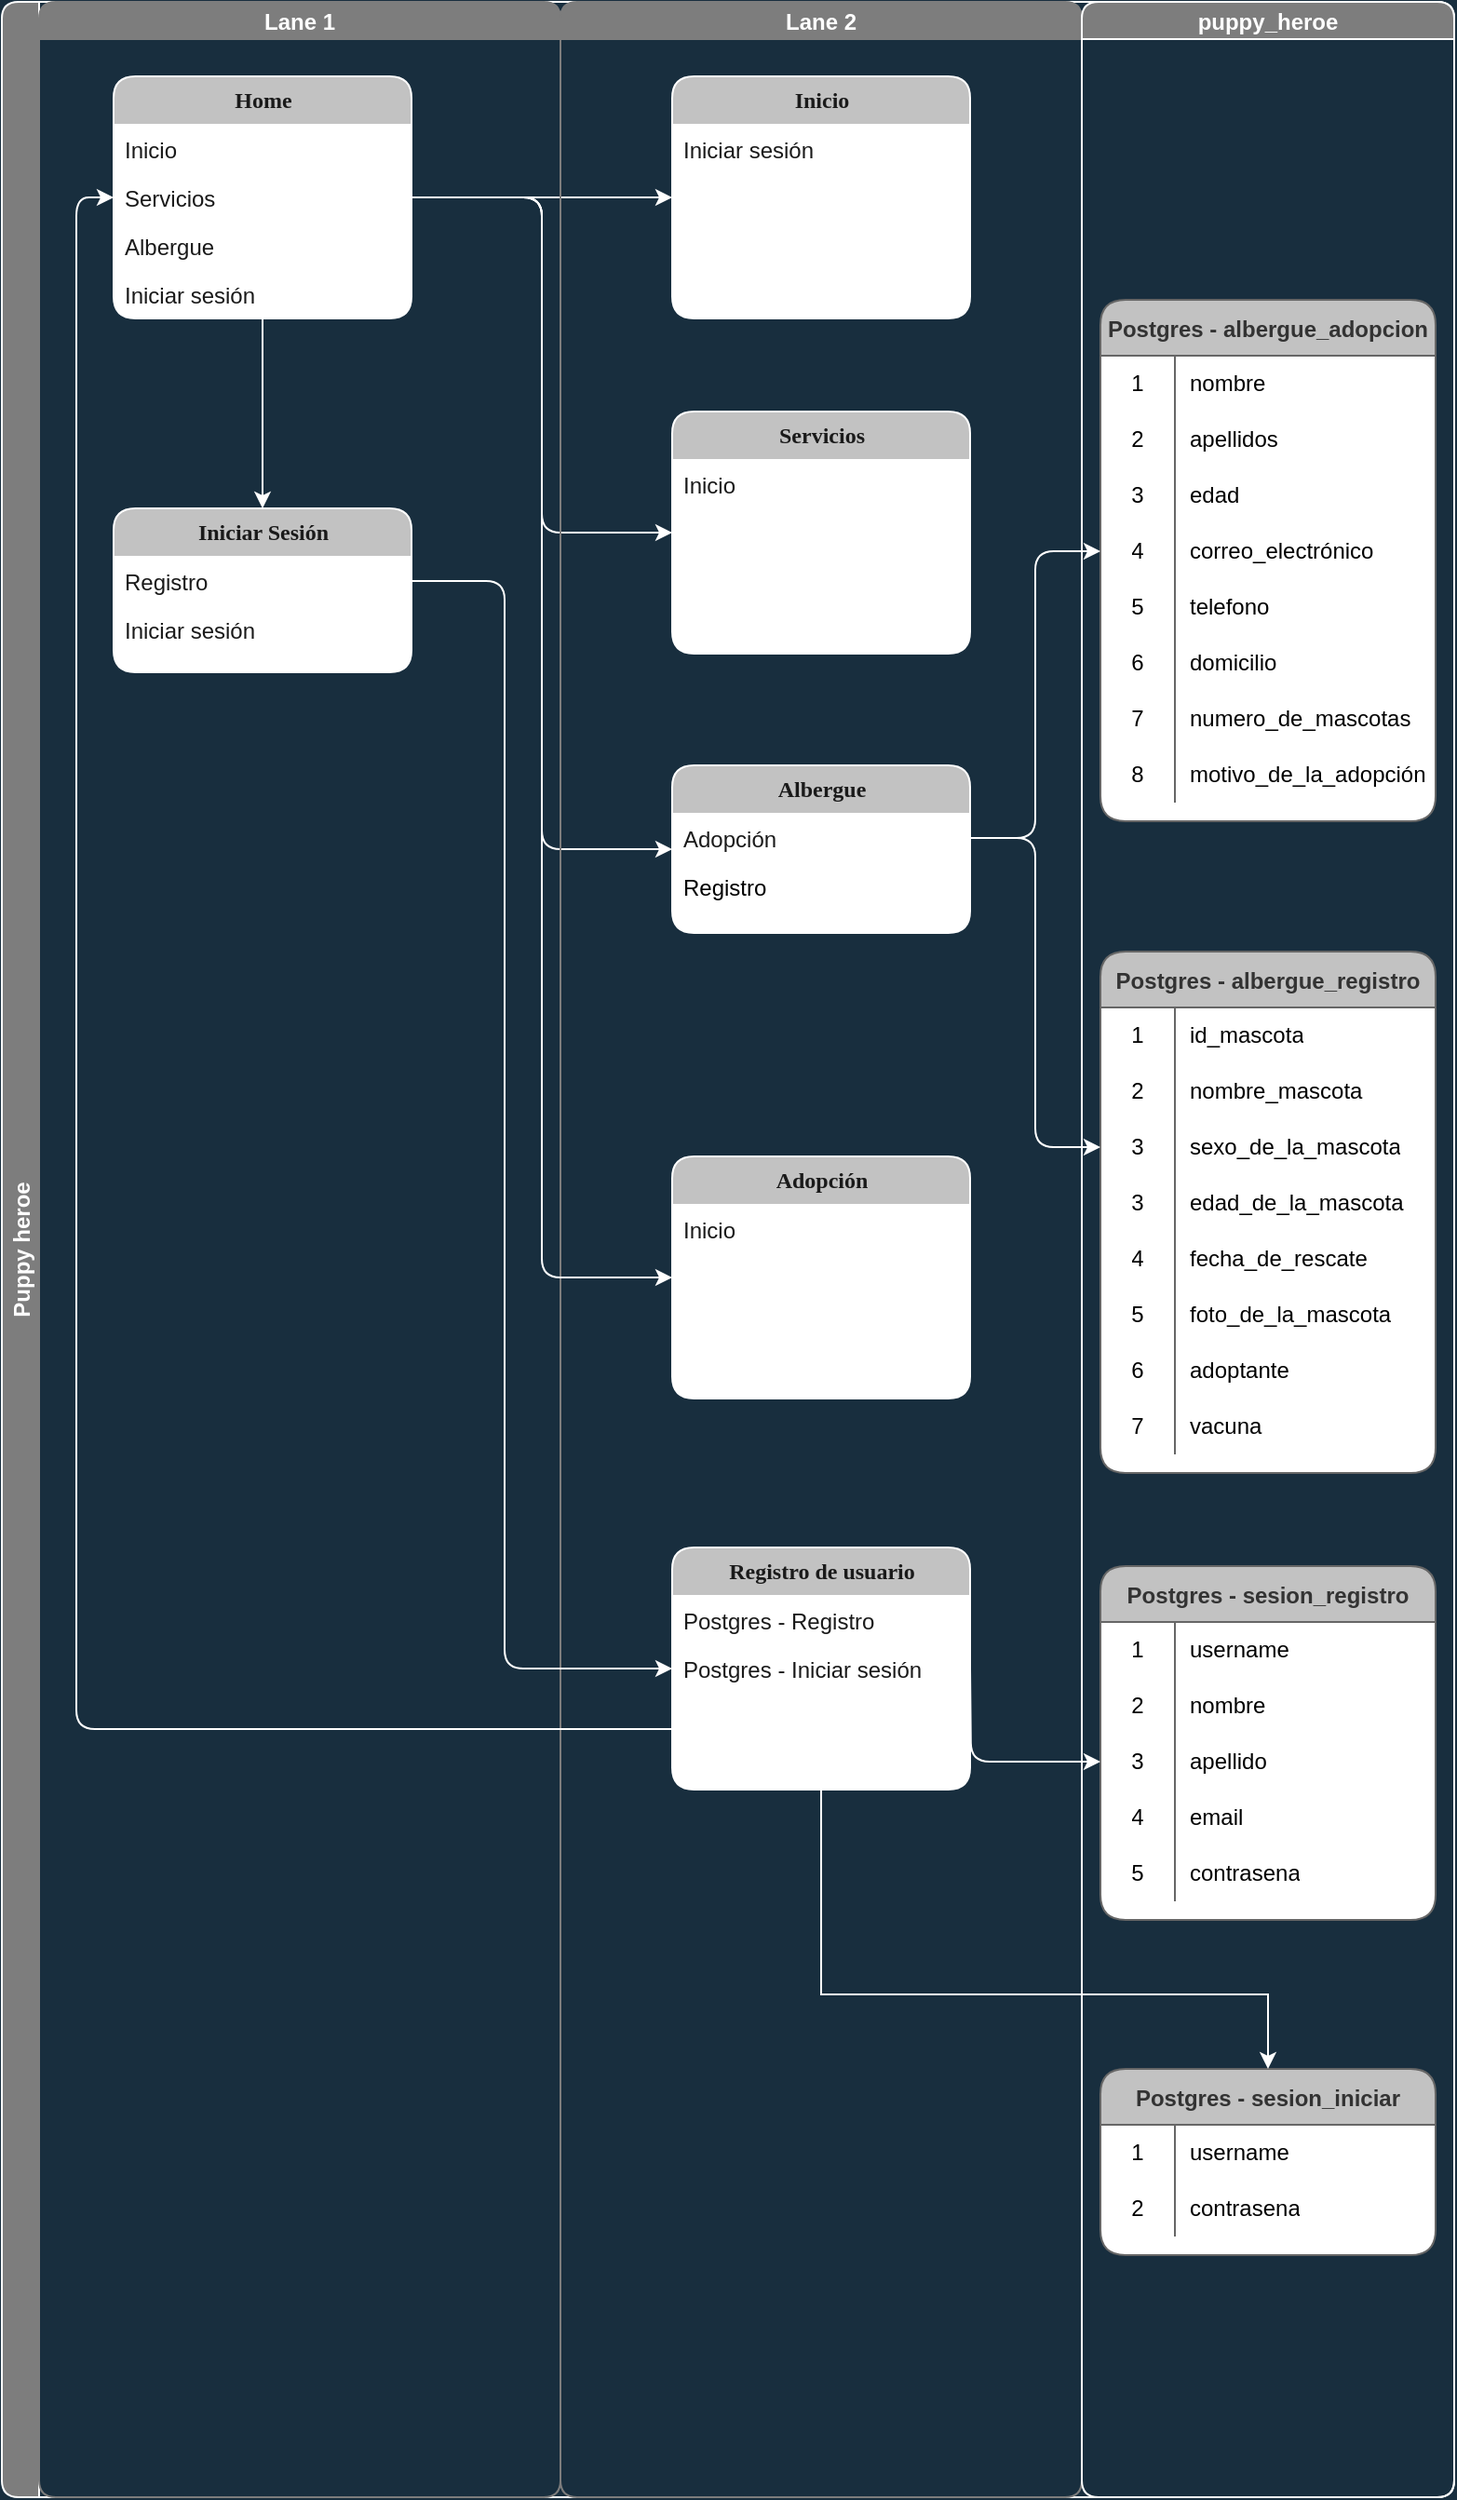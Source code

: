 <mxfile version="16.5.1" type="device"><diagram name="Page-1" id="5d7acffa-a066-3a61-03fe-96351882024d"><mxGraphModel dx="1471" dy="521" grid="1" gridSize="10" guides="1" tooltips="1" connect="1" arrows="1" fold="1" page="0" pageScale="1" pageWidth="1100" pageHeight="850" background="#182E3E" math="0" shadow="0"><root><mxCell id="0"/><mxCell id="1" parent="0"/><mxCell id="p0SbmUBZRRn1PfRIoUqG-24" value="" style="edgeStyle=orthogonalEdgeStyle;curved=0;rounded=1;orthogonalLoop=1;jettySize=auto;html=1;fontColor=#FFFFFF;strokeColor=#FFFFFF;" parent="1" source="PdJQmPpLm7s0x3lEWclF-1" target="p0SbmUBZRRn1PfRIoUqG-19" edge="1"><mxGeometry relative="1" as="geometry"/></mxCell><mxCell id="p0SbmUBZRRn1PfRIoUqG-40" value="" style="edgeStyle=orthogonalEdgeStyle;curved=0;rounded=1;orthogonalLoop=1;jettySize=auto;html=1;fontColor=#FFFFFF;strokeColor=#FFFFFF;exitX=1;exitY=0.5;exitDx=0;exitDy=0;entryX=0;entryY=0.5;entryDx=0;entryDy=0;" parent="1" source="PdJQmPpLm7s0x3lEWclF-3" target="p0SbmUBZRRn1PfRIoUqG-35" edge="1"><mxGeometry relative="1" as="geometry"><mxPoint x="300" y="335" as="targetPoint"/></mxGeometry></mxCell><mxCell id="p0SbmUBZRRn1PfRIoUqG-52" value="" style="edgeStyle=orthogonalEdgeStyle;curved=0;rounded=1;orthogonalLoop=1;jettySize=auto;html=1;fontColor=#FFFFFF;strokeColor=#FFFFFF;exitX=1;exitY=0.5;exitDx=0;exitDy=0;entryX=0;entryY=0.5;entryDx=0;entryDy=0;" parent="1" source="PdJQmPpLm7s0x3lEWclF-3" target="p0SbmUBZRRn1PfRIoUqG-47" edge="1"><mxGeometry relative="1" as="geometry"><mxPoint x="310" y="520" as="targetPoint"/></mxGeometry></mxCell><mxCell id="p0SbmUBZRRn1PfRIoUqG-59" style="edgeStyle=orthogonalEdgeStyle;curved=0;rounded=1;orthogonalLoop=1;jettySize=auto;html=1;entryX=0.5;entryY=0;entryDx=0;entryDy=0;fontColor=#FFFFFF;strokeColor=#FFFFFF;" parent="1" source="PdJQmPpLm7s0x3lEWclF-1" target="p0SbmUBZRRn1PfRIoUqG-53" edge="1"><mxGeometry relative="1" as="geometry"/></mxCell><mxCell id="PdJQmPpLm7s0x3lEWclF-1" value="Home" style="swimlane;html=1;fontStyle=1;childLayout=stackLayout;horizontal=1;startSize=26;horizontalStack=0;resizeParent=1;resizeLast=0;collapsible=1;marginBottom=0;swimlaneFillColor=#ffffff;align=center;rounded=1;shadow=0;comic=0;labelBackgroundColor=none;strokeWidth=1;fontFamily=Verdana;fontSize=12;fillColor=#C2C2C2;strokeColor=#FFFFFF;fontColor=#1A1A1A;" parent="1" vertex="1"><mxGeometry x="50" y="90" width="160" height="130" as="geometry"/></mxCell><mxCell id="PdJQmPpLm7s0x3lEWclF-2" value="Inicio" style="text;html=1;strokeColor=none;fillColor=none;spacingLeft=4;spacingRight=4;whiteSpace=wrap;overflow=hidden;rotatable=0;points=[[0,0.5],[1,0.5]];portConstraint=eastwest;rounded=1;fontColor=#1A1A1A;" parent="PdJQmPpLm7s0x3lEWclF-1" vertex="1"><mxGeometry y="26" width="160" height="26" as="geometry"/></mxCell><mxCell id="PdJQmPpLm7s0x3lEWclF-3" value="Servicios" style="text;html=1;strokeColor=none;fillColor=none;spacingLeft=4;spacingRight=4;whiteSpace=wrap;overflow=hidden;rotatable=0;points=[[0,0.5],[1,0.5]];portConstraint=eastwest;rounded=1;fontColor=#1A1A1A;" parent="PdJQmPpLm7s0x3lEWclF-1" vertex="1"><mxGeometry y="52" width="160" height="26" as="geometry"/></mxCell><mxCell id="PdJQmPpLm7s0x3lEWclF-4" value="Albergue" style="text;html=1;strokeColor=none;fillColor=none;spacingLeft=4;spacingRight=4;whiteSpace=wrap;overflow=hidden;rotatable=0;points=[[0,0.5],[1,0.5]];portConstraint=eastwest;rounded=1;fontColor=#1A1A1A;" parent="PdJQmPpLm7s0x3lEWclF-1" vertex="1"><mxGeometry y="78" width="160" height="26" as="geometry"/></mxCell><mxCell id="PdJQmPpLm7s0x3lEWclF-10" value="Iniciar sesión" style="text;html=1;strokeColor=none;fillColor=none;spacingLeft=4;spacingRight=4;whiteSpace=wrap;overflow=hidden;rotatable=0;points=[[0,0.5],[1,0.5]];portConstraint=eastwest;rounded=1;fontColor=#1A1A1A;" parent="PdJQmPpLm7s0x3lEWclF-1" vertex="1"><mxGeometry y="104" width="160" height="26" as="geometry"/></mxCell><mxCell id="p0SbmUBZRRn1PfRIoUqG-29" value="Puppy heroe" style="swimlane;childLayout=stackLayout;resizeParent=1;resizeParentMax=0;startSize=20;horizontal=0;horizontalStack=1;rounded=1;swimlaneFillColor=none;fillColor=#7D7D7D;strokeColor=#FFFFFF;fontColor=#FFFFFF;" parent="1" vertex="1"><mxGeometry x="-10" y="50" width="780" height="1340" as="geometry"><mxRectangle x="-10" y="50" width="30" height="50" as="alternateBounds"/></mxGeometry></mxCell><mxCell id="p0SbmUBZRRn1PfRIoUqG-30" value="Lane 1" style="swimlane;startSize=20;rounded=1;fontColor=#FFFFFF;strokeColor=#7D7D7D;fillColor=#7D7D7D;" parent="p0SbmUBZRRn1PfRIoUqG-29" vertex="1"><mxGeometry x="20" width="280" height="1340" as="geometry"><mxRectangle x="20" width="30" height="1250" as="alternateBounds"/></mxGeometry></mxCell><mxCell id="p0SbmUBZRRn1PfRIoUqG-53" value="Iniciar Sesión" style="swimlane;html=1;fontStyle=1;childLayout=stackLayout;horizontal=1;startSize=26;horizontalStack=0;resizeParent=1;resizeLast=0;collapsible=1;marginBottom=0;swimlaneFillColor=#ffffff;align=center;rounded=1;shadow=0;comic=0;labelBackgroundColor=none;strokeWidth=1;fontFamily=Verdana;fontSize=12;fillColor=#C2C2C2;strokeColor=#FFFFFF;fontColor=#1A1A1A;" parent="p0SbmUBZRRn1PfRIoUqG-30" vertex="1"><mxGeometry x="40" y="272" width="160" height="88" as="geometry"/></mxCell><mxCell id="p0SbmUBZRRn1PfRIoUqG-54" value="Registro" style="text;html=1;strokeColor=none;fillColor=none;spacingLeft=4;spacingRight=4;whiteSpace=wrap;overflow=hidden;rotatable=0;points=[[0,0.5],[1,0.5]];portConstraint=eastwest;rounded=1;fontColor=#1A1A1A;" parent="p0SbmUBZRRn1PfRIoUqG-53" vertex="1"><mxGeometry y="26" width="160" height="26" as="geometry"/></mxCell><mxCell id="p0SbmUBZRRn1PfRIoUqG-55" value="Iniciar sesión" style="text;html=1;strokeColor=none;fillColor=none;spacingLeft=4;spacingRight=4;whiteSpace=wrap;overflow=hidden;rotatable=0;points=[[0,0.5],[1,0.5]];portConstraint=eastwest;rounded=1;fontColor=#1A1A1A;" parent="p0SbmUBZRRn1PfRIoUqG-53" vertex="1"><mxGeometry y="52" width="160" height="26" as="geometry"/></mxCell><mxCell id="p0SbmUBZRRn1PfRIoUqG-31" value="Lane 2" style="swimlane;startSize=20;rounded=1;fontColor=#FFFFFF;strokeColor=#7D7D7D;fillColor=#7D7D7D;" parent="p0SbmUBZRRn1PfRIoUqG-29" vertex="1"><mxGeometry x="300" width="280" height="1340" as="geometry"><mxRectangle x="300" width="30" height="1250" as="alternateBounds"/></mxGeometry></mxCell><mxCell id="p0SbmUBZRRn1PfRIoUqG-19" value="Inicio" style="swimlane;html=1;fontStyle=1;childLayout=stackLayout;horizontal=1;startSize=26;horizontalStack=0;resizeParent=1;resizeLast=0;collapsible=1;marginBottom=0;swimlaneFillColor=#ffffff;align=center;rounded=1;shadow=0;comic=0;labelBackgroundColor=none;strokeWidth=1;fontFamily=Verdana;fontSize=12;fillColor=#C2C2C2;strokeColor=#FFFFFF;fontColor=#1A1A1A;" parent="p0SbmUBZRRn1PfRIoUqG-31" vertex="1"><mxGeometry x="60" y="40" width="160" height="130" as="geometry"/></mxCell><mxCell id="p0SbmUBZRRn1PfRIoUqG-23" value="Iniciar sesión" style="text;html=1;strokeColor=none;fillColor=none;spacingLeft=4;spacingRight=4;whiteSpace=wrap;overflow=hidden;rotatable=0;points=[[0,0.5],[1,0.5]];portConstraint=eastwest;rounded=1;fontColor=#1A1A1A;" parent="p0SbmUBZRRn1PfRIoUqG-19" vertex="1"><mxGeometry y="26" width="160" height="26" as="geometry"/></mxCell><mxCell id="p0SbmUBZRRn1PfRIoUqG-35" value="Servicios" style="swimlane;html=1;fontStyle=1;childLayout=stackLayout;horizontal=1;startSize=26;horizontalStack=0;resizeParent=1;resizeLast=0;collapsible=1;marginBottom=0;swimlaneFillColor=#ffffff;align=center;rounded=1;shadow=0;comic=0;labelBackgroundColor=none;strokeWidth=1;fontFamily=Verdana;fontSize=12;fillColor=#C2C2C2;strokeColor=#FFFFFF;fontColor=#1A1A1A;" parent="p0SbmUBZRRn1PfRIoUqG-31" vertex="1"><mxGeometry x="60" y="220" width="160" height="130" as="geometry"/></mxCell><mxCell id="p0SbmUBZRRn1PfRIoUqG-36" value="Inicio" style="text;html=1;strokeColor=none;fillColor=none;spacingLeft=4;spacingRight=4;whiteSpace=wrap;overflow=hidden;rotatable=0;points=[[0,0.5],[1,0.5]];portConstraint=eastwest;rounded=1;fontColor=#1A1A1A;" parent="p0SbmUBZRRn1PfRIoUqG-35" vertex="1"><mxGeometry y="26" width="160" height="26" as="geometry"/></mxCell><mxCell id="p0SbmUBZRRn1PfRIoUqG-47" value="Albergue" style="swimlane;html=1;fontStyle=1;childLayout=stackLayout;horizontal=1;startSize=26;horizontalStack=0;resizeParent=1;resizeLast=0;collapsible=1;marginBottom=0;swimlaneFillColor=#ffffff;align=center;rounded=1;shadow=0;comic=0;labelBackgroundColor=none;strokeWidth=1;fontFamily=Verdana;fontSize=12;fillColor=#C2C2C2;strokeColor=#FFFFFF;fontColor=#1A1A1A;" parent="p0SbmUBZRRn1PfRIoUqG-31" vertex="1"><mxGeometry x="60" y="410" width="160" height="90" as="geometry"/></mxCell><mxCell id="p0SbmUBZRRn1PfRIoUqG-48" value="Adopción" style="text;html=1;strokeColor=none;fillColor=none;spacingLeft=4;spacingRight=4;whiteSpace=wrap;overflow=hidden;rotatable=0;points=[[0,0.5],[1,0.5]];portConstraint=eastwest;rounded=1;fontColor=#1A1A1A;" parent="p0SbmUBZRRn1PfRIoUqG-47" vertex="1"><mxGeometry y="26" width="160" height="26" as="geometry"/></mxCell><mxCell id="p0SbmUBZRRn1PfRIoUqG-121" value="&lt;font color=&quot;#000000&quot;&gt;Registro&lt;/font&gt;" style="text;html=1;strokeColor=none;fillColor=none;spacingLeft=4;spacingRight=4;whiteSpace=wrap;overflow=hidden;rotatable=0;points=[[0,0.5],[1,0.5]];portConstraint=eastwest;rounded=1;fontColor=#FFFFFF;" parent="p0SbmUBZRRn1PfRIoUqG-47" vertex="1"><mxGeometry y="52" width="160" height="26" as="geometry"/></mxCell><mxCell id="p0SbmUBZRRn1PfRIoUqG-64" value="Adopción" style="swimlane;html=1;fontStyle=1;childLayout=stackLayout;horizontal=1;startSize=26;horizontalStack=0;resizeParent=1;resizeLast=0;collapsible=1;marginBottom=0;swimlaneFillColor=#ffffff;align=center;rounded=1;shadow=0;comic=0;labelBackgroundColor=none;strokeWidth=1;fontFamily=Verdana;fontSize=12;fillColor=#C2C2C2;strokeColor=#FFFFFF;fontColor=#1A1A1A;" parent="p0SbmUBZRRn1PfRIoUqG-31" vertex="1"><mxGeometry x="60" y="620" width="160" height="130" as="geometry"/></mxCell><mxCell id="p0SbmUBZRRn1PfRIoUqG-65" value="Inicio" style="text;html=1;strokeColor=none;fillColor=none;spacingLeft=4;spacingRight=4;whiteSpace=wrap;overflow=hidden;rotatable=0;points=[[0,0.5],[1,0.5]];portConstraint=eastwest;rounded=1;fontColor=#1A1A1A;" parent="p0SbmUBZRRn1PfRIoUqG-64" vertex="1"><mxGeometry y="26" width="160" height="26" as="geometry"/></mxCell><mxCell id="p0SbmUBZRRn1PfRIoUqG-89" value="Registro de usuario" style="swimlane;html=1;fontStyle=1;childLayout=stackLayout;horizontal=1;startSize=26;horizontalStack=0;resizeParent=1;resizeLast=0;collapsible=1;marginBottom=0;swimlaneFillColor=#ffffff;align=center;rounded=1;shadow=0;comic=0;labelBackgroundColor=none;strokeWidth=1;fontFamily=Verdana;fontSize=12;fillColor=#C2C2C2;strokeColor=#FFFFFF;fontColor=#1A1A1A;" parent="p0SbmUBZRRn1PfRIoUqG-31" vertex="1"><mxGeometry x="60" y="830" width="160" height="130" as="geometry"/></mxCell><mxCell id="p0SbmUBZRRn1PfRIoUqG-90" value="Postgres - Registro" style="text;html=1;strokeColor=none;fillColor=none;spacingLeft=4;spacingRight=4;whiteSpace=wrap;overflow=hidden;rotatable=0;points=[[0,0.5],[1,0.5]];portConstraint=eastwest;rounded=1;fontColor=#1A1A1A;" parent="p0SbmUBZRRn1PfRIoUqG-89" vertex="1"><mxGeometry y="26" width="160" height="26" as="geometry"/></mxCell><mxCell id="p0SbmUBZRRn1PfRIoUqG-93" value="Postgres - Iniciar sesión" style="text;html=1;strokeColor=none;fillColor=none;spacingLeft=4;spacingRight=4;whiteSpace=wrap;overflow=hidden;rotatable=0;points=[[0,0.5],[1,0.5]];portConstraint=eastwest;rounded=1;fontColor=#1A1A1A;" parent="p0SbmUBZRRn1PfRIoUqG-89" vertex="1"><mxGeometry y="52" width="160" height="26" as="geometry"/></mxCell><mxCell id="p0SbmUBZRRn1PfRIoUqG-32" value="puppy_heroe" style="swimlane;startSize=20;rounded=1;fontColor=#FFFFFF;strokeColor=#FFFFFF;fillColor=#7D7D7D;" parent="p0SbmUBZRRn1PfRIoUqG-29" vertex="1"><mxGeometry x="580" width="200" height="1340" as="geometry"/></mxCell><mxCell id="p0SbmUBZRRn1PfRIoUqG-76" value="Postgres - sesion_registro" style="shape=table;startSize=30;container=1;collapsible=0;childLayout=tableLayout;fixedRows=1;rowLines=0;fontStyle=1;rounded=1;swimlaneFillColor=default;fillColor=#C2C2C2;fontColor=#333333;strokeColor=#666666;" parent="p0SbmUBZRRn1PfRIoUqG-32" vertex="1"><mxGeometry x="10" y="840" width="180" height="190" as="geometry"/></mxCell><mxCell id="p0SbmUBZRRn1PfRIoUqG-77" value="" style="shape=tableRow;horizontal=0;startSize=0;swimlaneHead=0;swimlaneBody=0;top=0;left=0;bottom=0;right=0;collapsible=0;dropTarget=0;fillColor=none;points=[[0,0.5],[1,0.5]];portConstraint=eastwest;rounded=1;fontColor=#FFFFFF;strokeColor=#7D7D7D;" parent="p0SbmUBZRRn1PfRIoUqG-76" vertex="1"><mxGeometry y="30" width="180" height="30" as="geometry"/></mxCell><mxCell id="p0SbmUBZRRn1PfRIoUqG-78" value="&lt;font color=&quot;#000000&quot;&gt;1&lt;/font&gt;" style="shape=partialRectangle;html=1;whiteSpace=wrap;connectable=0;fillColor=none;top=0;left=0;bottom=0;right=0;overflow=hidden;pointerEvents=1;rounded=1;fontColor=#FFFFFF;strokeColor=#000000;" parent="p0SbmUBZRRn1PfRIoUqG-77" vertex="1"><mxGeometry width="40" height="30" as="geometry"><mxRectangle width="40" height="30" as="alternateBounds"/></mxGeometry></mxCell><mxCell id="p0SbmUBZRRn1PfRIoUqG-79" value="&lt;font color=&quot;#000000&quot;&gt;username&lt;/font&gt;" style="shape=partialRectangle;html=1;whiteSpace=wrap;connectable=0;fillColor=none;top=0;left=0;bottom=0;right=0;align=left;spacingLeft=6;overflow=hidden;rounded=1;fontColor=#FFFFFF;strokeColor=#000000;" parent="p0SbmUBZRRn1PfRIoUqG-77" vertex="1"><mxGeometry x="40" width="140" height="30" as="geometry"><mxRectangle width="140" height="30" as="alternateBounds"/></mxGeometry></mxCell><mxCell id="p0SbmUBZRRn1PfRIoUqG-80" value="" style="shape=tableRow;horizontal=0;startSize=0;swimlaneHead=0;swimlaneBody=0;top=0;left=0;bottom=0;right=0;collapsible=0;dropTarget=0;fillColor=none;points=[[0,0.5],[1,0.5]];portConstraint=eastwest;rounded=1;fontColor=#FFFFFF;strokeColor=#7D7D7D;" parent="p0SbmUBZRRn1PfRIoUqG-76" vertex="1"><mxGeometry y="60" width="180" height="30" as="geometry"/></mxCell><mxCell id="p0SbmUBZRRn1PfRIoUqG-81" value="2" style="shape=partialRectangle;html=1;whiteSpace=wrap;connectable=0;fillColor=none;top=0;left=0;bottom=0;right=0;overflow=hidden;rounded=1;fontColor=#000000;strokeColor=#000000;" parent="p0SbmUBZRRn1PfRIoUqG-80" vertex="1"><mxGeometry width="40" height="30" as="geometry"><mxRectangle width="40" height="30" as="alternateBounds"/></mxGeometry></mxCell><mxCell id="p0SbmUBZRRn1PfRIoUqG-82" value="nombre" style="shape=partialRectangle;html=1;whiteSpace=wrap;connectable=0;fillColor=none;top=0;left=0;bottom=0;right=0;align=left;spacingLeft=6;overflow=hidden;rounded=1;fontColor=#000000;strokeColor=#000000;" parent="p0SbmUBZRRn1PfRIoUqG-80" vertex="1"><mxGeometry x="40" width="140" height="30" as="geometry"><mxRectangle width="140" height="30" as="alternateBounds"/></mxGeometry></mxCell><mxCell id="p0SbmUBZRRn1PfRIoUqG-83" value="" style="shape=tableRow;horizontal=0;startSize=0;swimlaneHead=0;swimlaneBody=0;top=0;left=0;bottom=0;right=0;collapsible=0;dropTarget=0;fillColor=none;points=[[0,0.5],[1,0.5]];portConstraint=eastwest;rounded=1;fontColor=#FFFFFF;strokeColor=#7D7D7D;" parent="p0SbmUBZRRn1PfRIoUqG-76" vertex="1"><mxGeometry y="90" width="180" height="30" as="geometry"/></mxCell><mxCell id="p0SbmUBZRRn1PfRIoUqG-84" value="3" style="shape=partialRectangle;html=1;whiteSpace=wrap;connectable=0;fillColor=none;top=0;left=0;bottom=0;right=0;overflow=hidden;rounded=1;fontColor=#000000;strokeColor=#000000;" parent="p0SbmUBZRRn1PfRIoUqG-83" vertex="1"><mxGeometry width="40" height="30" as="geometry"><mxRectangle width="40" height="30" as="alternateBounds"/></mxGeometry></mxCell><mxCell id="p0SbmUBZRRn1PfRIoUqG-85" value="apellido" style="shape=partialRectangle;html=1;whiteSpace=wrap;connectable=0;fillColor=none;top=0;left=0;bottom=0;right=0;align=left;spacingLeft=6;overflow=hidden;rounded=1;fontColor=#000000;strokeColor=#000000;" parent="p0SbmUBZRRn1PfRIoUqG-83" vertex="1"><mxGeometry x="40" width="140" height="30" as="geometry"><mxRectangle width="140" height="30" as="alternateBounds"/></mxGeometry></mxCell><mxCell id="p0SbmUBZRRn1PfRIoUqG-96" value="" style="shape=tableRow;horizontal=0;startSize=0;swimlaneHead=0;swimlaneBody=0;top=0;left=0;bottom=0;right=0;collapsible=0;dropTarget=0;fillColor=none;points=[[0,0.5],[1,0.5]];portConstraint=eastwest;rounded=1;fontColor=#FFFFFF;strokeColor=#7D7D7D;" parent="p0SbmUBZRRn1PfRIoUqG-76" vertex="1"><mxGeometry y="120" width="180" height="30" as="geometry"/></mxCell><mxCell id="p0SbmUBZRRn1PfRIoUqG-97" value="4" style="shape=partialRectangle;html=1;whiteSpace=wrap;connectable=0;fillColor=none;top=0;left=0;bottom=0;right=0;overflow=hidden;rounded=1;fontColor=#000000;strokeColor=#000000;" parent="p0SbmUBZRRn1PfRIoUqG-96" vertex="1"><mxGeometry width="40" height="30" as="geometry"><mxRectangle width="40" height="30" as="alternateBounds"/></mxGeometry></mxCell><mxCell id="p0SbmUBZRRn1PfRIoUqG-98" value="email" style="shape=partialRectangle;html=1;whiteSpace=wrap;connectable=0;fillColor=none;top=0;left=0;bottom=0;right=0;align=left;spacingLeft=6;overflow=hidden;rounded=1;fontColor=#000000;strokeColor=#000000;" parent="p0SbmUBZRRn1PfRIoUqG-96" vertex="1"><mxGeometry x="40" width="140" height="30" as="geometry"><mxRectangle width="140" height="30" as="alternateBounds"/></mxGeometry></mxCell><mxCell id="p0SbmUBZRRn1PfRIoUqG-99" value="" style="shape=tableRow;horizontal=0;startSize=0;swimlaneHead=0;swimlaneBody=0;top=0;left=0;bottom=0;right=0;collapsible=0;dropTarget=0;fillColor=none;points=[[0,0.5],[1,0.5]];portConstraint=eastwest;rounded=1;fontColor=#FFFFFF;strokeColor=#7D7D7D;" parent="p0SbmUBZRRn1PfRIoUqG-76" vertex="1"><mxGeometry y="150" width="180" height="30" as="geometry"/></mxCell><mxCell id="p0SbmUBZRRn1PfRIoUqG-100" value="5" style="shape=partialRectangle;html=1;whiteSpace=wrap;connectable=0;fillColor=none;top=0;left=0;bottom=0;right=0;overflow=hidden;rounded=1;fontColor=#000000;strokeColor=#000000;" parent="p0SbmUBZRRn1PfRIoUqG-99" vertex="1"><mxGeometry width="40" height="30" as="geometry"><mxRectangle width="40" height="30" as="alternateBounds"/></mxGeometry></mxCell><mxCell id="p0SbmUBZRRn1PfRIoUqG-101" value="contrasena" style="shape=partialRectangle;html=1;whiteSpace=wrap;connectable=0;fillColor=none;top=0;left=0;bottom=0;right=0;align=left;spacingLeft=6;overflow=hidden;rounded=1;fontColor=#000000;strokeColor=#000000;" parent="p0SbmUBZRRn1PfRIoUqG-99" vertex="1"><mxGeometry x="40" width="140" height="30" as="geometry"><mxRectangle width="140" height="30" as="alternateBounds"/></mxGeometry></mxCell><mxCell id="p0SbmUBZRRn1PfRIoUqG-122" value="Postgres - albergue_adopcion" style="shape=table;startSize=30;container=1;collapsible=0;childLayout=tableLayout;fixedRows=1;rowLines=0;fontStyle=1;rounded=1;swimlaneFillColor=default;fillColor=#C2C2C2;fontColor=#333333;strokeColor=#666666;" parent="p0SbmUBZRRn1PfRIoUqG-32" vertex="1"><mxGeometry x="10" y="160" width="180" height="280" as="geometry"/></mxCell><mxCell id="p0SbmUBZRRn1PfRIoUqG-123" value="" style="shape=tableRow;horizontal=0;startSize=0;swimlaneHead=0;swimlaneBody=0;top=0;left=0;bottom=0;right=0;collapsible=0;dropTarget=0;fillColor=none;points=[[0,0.5],[1,0.5]];portConstraint=eastwest;rounded=1;fontColor=#FFFFFF;strokeColor=#7D7D7D;" parent="p0SbmUBZRRn1PfRIoUqG-122" vertex="1"><mxGeometry y="30" width="180" height="30" as="geometry"/></mxCell><mxCell id="p0SbmUBZRRn1PfRIoUqG-124" value="&lt;font color=&quot;#000000&quot;&gt;1&lt;/font&gt;" style="shape=partialRectangle;html=1;whiteSpace=wrap;connectable=0;fillColor=none;top=0;left=0;bottom=0;right=0;overflow=hidden;pointerEvents=1;rounded=1;fontColor=#FFFFFF;strokeColor=#000000;" parent="p0SbmUBZRRn1PfRIoUqG-123" vertex="1"><mxGeometry width="40" height="30" as="geometry"><mxRectangle width="40" height="30" as="alternateBounds"/></mxGeometry></mxCell><mxCell id="p0SbmUBZRRn1PfRIoUqG-125" value="&lt;font color=&quot;#000000&quot;&gt;nombre&lt;/font&gt;" style="shape=partialRectangle;html=1;whiteSpace=wrap;connectable=0;fillColor=none;top=0;left=0;bottom=0;right=0;align=left;spacingLeft=6;overflow=hidden;rounded=1;fontColor=#FFFFFF;strokeColor=#000000;" parent="p0SbmUBZRRn1PfRIoUqG-123" vertex="1"><mxGeometry x="40" width="140" height="30" as="geometry"><mxRectangle width="140" height="30" as="alternateBounds"/></mxGeometry></mxCell><mxCell id="p0SbmUBZRRn1PfRIoUqG-126" value="" style="shape=tableRow;horizontal=0;startSize=0;swimlaneHead=0;swimlaneBody=0;top=0;left=0;bottom=0;right=0;collapsible=0;dropTarget=0;fillColor=none;points=[[0,0.5],[1,0.5]];portConstraint=eastwest;rounded=1;fontColor=#FFFFFF;strokeColor=#7D7D7D;" parent="p0SbmUBZRRn1PfRIoUqG-122" vertex="1"><mxGeometry y="60" width="180" height="30" as="geometry"/></mxCell><mxCell id="p0SbmUBZRRn1PfRIoUqG-127" value="2" style="shape=partialRectangle;html=1;whiteSpace=wrap;connectable=0;fillColor=none;top=0;left=0;bottom=0;right=0;overflow=hidden;rounded=1;fontColor=#000000;strokeColor=#000000;" parent="p0SbmUBZRRn1PfRIoUqG-126" vertex="1"><mxGeometry width="40" height="30" as="geometry"><mxRectangle width="40" height="30" as="alternateBounds"/></mxGeometry></mxCell><mxCell id="p0SbmUBZRRn1PfRIoUqG-128" value="apellidos" style="shape=partialRectangle;html=1;whiteSpace=wrap;connectable=0;fillColor=none;top=0;left=0;bottom=0;right=0;align=left;spacingLeft=6;overflow=hidden;rounded=1;fontColor=#000000;strokeColor=#000000;" parent="p0SbmUBZRRn1PfRIoUqG-126" vertex="1"><mxGeometry x="40" width="140" height="30" as="geometry"><mxRectangle width="140" height="30" as="alternateBounds"/></mxGeometry></mxCell><mxCell id="p0SbmUBZRRn1PfRIoUqG-129" value="" style="shape=tableRow;horizontal=0;startSize=0;swimlaneHead=0;swimlaneBody=0;top=0;left=0;bottom=0;right=0;collapsible=0;dropTarget=0;fillColor=none;points=[[0,0.5],[1,0.5]];portConstraint=eastwest;rounded=1;fontColor=#FFFFFF;strokeColor=#7D7D7D;" parent="p0SbmUBZRRn1PfRIoUqG-122" vertex="1"><mxGeometry y="90" width="180" height="30" as="geometry"/></mxCell><mxCell id="p0SbmUBZRRn1PfRIoUqG-130" value="3" style="shape=partialRectangle;html=1;whiteSpace=wrap;connectable=0;fillColor=none;top=0;left=0;bottom=0;right=0;overflow=hidden;rounded=1;fontColor=#000000;strokeColor=#000000;" parent="p0SbmUBZRRn1PfRIoUqG-129" vertex="1"><mxGeometry width="40" height="30" as="geometry"><mxRectangle width="40" height="30" as="alternateBounds"/></mxGeometry></mxCell><mxCell id="p0SbmUBZRRn1PfRIoUqG-131" value="edad" style="shape=partialRectangle;html=1;whiteSpace=wrap;connectable=0;fillColor=none;top=0;left=0;bottom=0;right=0;align=left;spacingLeft=6;overflow=hidden;rounded=1;fontColor=#000000;strokeColor=#000000;" parent="p0SbmUBZRRn1PfRIoUqG-129" vertex="1"><mxGeometry x="40" width="140" height="30" as="geometry"><mxRectangle width="140" height="30" as="alternateBounds"/></mxGeometry></mxCell><mxCell id="p0SbmUBZRRn1PfRIoUqG-132" value="" style="shape=tableRow;horizontal=0;startSize=0;swimlaneHead=0;swimlaneBody=0;top=0;left=0;bottom=0;right=0;collapsible=0;dropTarget=0;fillColor=none;points=[[0,0.5],[1,0.5]];portConstraint=eastwest;rounded=1;fontColor=#FFFFFF;strokeColor=#7D7D7D;" parent="p0SbmUBZRRn1PfRIoUqG-122" vertex="1"><mxGeometry y="120" width="180" height="30" as="geometry"/></mxCell><mxCell id="p0SbmUBZRRn1PfRIoUqG-133" value="4" style="shape=partialRectangle;html=1;whiteSpace=wrap;connectable=0;fillColor=none;top=0;left=0;bottom=0;right=0;overflow=hidden;rounded=1;fontColor=#000000;strokeColor=#000000;" parent="p0SbmUBZRRn1PfRIoUqG-132" vertex="1"><mxGeometry width="40" height="30" as="geometry"><mxRectangle width="40" height="30" as="alternateBounds"/></mxGeometry></mxCell><mxCell id="p0SbmUBZRRn1PfRIoUqG-134" value="correo_electrónico" style="shape=partialRectangle;html=1;whiteSpace=wrap;connectable=0;fillColor=none;top=0;left=0;bottom=0;right=0;align=left;spacingLeft=6;overflow=hidden;rounded=1;fontColor=#000000;strokeColor=#000000;" parent="p0SbmUBZRRn1PfRIoUqG-132" vertex="1"><mxGeometry x="40" width="140" height="30" as="geometry"><mxRectangle width="140" height="30" as="alternateBounds"/></mxGeometry></mxCell><mxCell id="p0SbmUBZRRn1PfRIoUqG-135" value="" style="shape=tableRow;horizontal=0;startSize=0;swimlaneHead=0;swimlaneBody=0;top=0;left=0;bottom=0;right=0;collapsible=0;dropTarget=0;fillColor=none;points=[[0,0.5],[1,0.5]];portConstraint=eastwest;rounded=1;fontColor=#FFFFFF;strokeColor=#7D7D7D;" parent="p0SbmUBZRRn1PfRIoUqG-122" vertex="1"><mxGeometry y="150" width="180" height="30" as="geometry"/></mxCell><mxCell id="p0SbmUBZRRn1PfRIoUqG-136" value="5" style="shape=partialRectangle;html=1;whiteSpace=wrap;connectable=0;fillColor=none;top=0;left=0;bottom=0;right=0;overflow=hidden;rounded=1;fontColor=#000000;strokeColor=#000000;" parent="p0SbmUBZRRn1PfRIoUqG-135" vertex="1"><mxGeometry width="40" height="30" as="geometry"><mxRectangle width="40" height="30" as="alternateBounds"/></mxGeometry></mxCell><mxCell id="p0SbmUBZRRn1PfRIoUqG-137" value="telefono" style="shape=partialRectangle;html=1;whiteSpace=wrap;connectable=0;fillColor=none;top=0;left=0;bottom=0;right=0;align=left;spacingLeft=6;overflow=hidden;rounded=1;fontColor=#000000;strokeColor=#000000;" parent="p0SbmUBZRRn1PfRIoUqG-135" vertex="1"><mxGeometry x="40" width="140" height="30" as="geometry"><mxRectangle width="140" height="30" as="alternateBounds"/></mxGeometry></mxCell><mxCell id="p0SbmUBZRRn1PfRIoUqG-156" value="" style="shape=tableRow;horizontal=0;startSize=0;swimlaneHead=0;swimlaneBody=0;top=0;left=0;bottom=0;right=0;collapsible=0;dropTarget=0;fillColor=none;points=[[0,0.5],[1,0.5]];portConstraint=eastwest;rounded=1;fontColor=#FFFFFF;strokeColor=#7D7D7D;" parent="p0SbmUBZRRn1PfRIoUqG-122" vertex="1"><mxGeometry y="180" width="180" height="30" as="geometry"/></mxCell><mxCell id="p0SbmUBZRRn1PfRIoUqG-157" value="6" style="shape=partialRectangle;html=1;whiteSpace=wrap;connectable=0;fillColor=none;top=0;left=0;bottom=0;right=0;overflow=hidden;rounded=1;fontColor=#000000;strokeColor=#000000;" parent="p0SbmUBZRRn1PfRIoUqG-156" vertex="1"><mxGeometry width="40" height="30" as="geometry"><mxRectangle width="40" height="30" as="alternateBounds"/></mxGeometry></mxCell><mxCell id="p0SbmUBZRRn1PfRIoUqG-158" value="domicilio" style="shape=partialRectangle;html=1;whiteSpace=wrap;connectable=0;fillColor=none;top=0;left=0;bottom=0;right=0;align=left;spacingLeft=6;overflow=hidden;rounded=1;fontColor=#000000;strokeColor=#000000;" parent="p0SbmUBZRRn1PfRIoUqG-156" vertex="1"><mxGeometry x="40" width="140" height="30" as="geometry"><mxRectangle width="140" height="30" as="alternateBounds"/></mxGeometry></mxCell><mxCell id="p0SbmUBZRRn1PfRIoUqG-159" value="" style="shape=tableRow;horizontal=0;startSize=0;swimlaneHead=0;swimlaneBody=0;top=0;left=0;bottom=0;right=0;collapsible=0;dropTarget=0;fillColor=none;points=[[0,0.5],[1,0.5]];portConstraint=eastwest;rounded=1;fontColor=#FFFFFF;strokeColor=#7D7D7D;" parent="p0SbmUBZRRn1PfRIoUqG-122" vertex="1"><mxGeometry y="210" width="180" height="30" as="geometry"/></mxCell><mxCell id="p0SbmUBZRRn1PfRIoUqG-160" value="7" style="shape=partialRectangle;html=1;whiteSpace=wrap;connectable=0;fillColor=none;top=0;left=0;bottom=0;right=0;overflow=hidden;rounded=1;fontColor=#000000;strokeColor=#000000;" parent="p0SbmUBZRRn1PfRIoUqG-159" vertex="1"><mxGeometry width="40" height="30" as="geometry"><mxRectangle width="40" height="30" as="alternateBounds"/></mxGeometry></mxCell><mxCell id="p0SbmUBZRRn1PfRIoUqG-161" value="numero_de_mascotas" style="shape=partialRectangle;html=1;whiteSpace=wrap;connectable=0;fillColor=none;top=0;left=0;bottom=0;right=0;align=left;spacingLeft=6;overflow=hidden;rounded=1;fontColor=#000000;strokeColor=#000000;" parent="p0SbmUBZRRn1PfRIoUqG-159" vertex="1"><mxGeometry x="40" width="140" height="30" as="geometry"><mxRectangle width="140" height="30" as="alternateBounds"/></mxGeometry></mxCell><mxCell id="p0SbmUBZRRn1PfRIoUqG-162" value="" style="shape=tableRow;horizontal=0;startSize=0;swimlaneHead=0;swimlaneBody=0;top=0;left=0;bottom=0;right=0;collapsible=0;dropTarget=0;fillColor=none;points=[[0,0.5],[1,0.5]];portConstraint=eastwest;rounded=1;fontColor=#FFFFFF;strokeColor=#7D7D7D;" parent="p0SbmUBZRRn1PfRIoUqG-122" vertex="1"><mxGeometry y="240" width="180" height="30" as="geometry"/></mxCell><mxCell id="p0SbmUBZRRn1PfRIoUqG-163" value="8" style="shape=partialRectangle;html=1;whiteSpace=wrap;connectable=0;fillColor=none;top=0;left=0;bottom=0;right=0;overflow=hidden;rounded=1;fontColor=#000000;strokeColor=#000000;" parent="p0SbmUBZRRn1PfRIoUqG-162" vertex="1"><mxGeometry width="40" height="30" as="geometry"><mxRectangle width="40" height="30" as="alternateBounds"/></mxGeometry></mxCell><mxCell id="p0SbmUBZRRn1PfRIoUqG-164" value="motivo_de_la_adopción" style="shape=partialRectangle;html=1;whiteSpace=wrap;connectable=0;fillColor=none;top=0;left=0;bottom=0;right=0;align=left;spacingLeft=6;overflow=hidden;rounded=1;fontColor=#000000;strokeColor=#000000;" parent="p0SbmUBZRRn1PfRIoUqG-162" vertex="1"><mxGeometry x="40" width="140" height="30" as="geometry"><mxRectangle width="140" height="30" as="alternateBounds"/></mxGeometry></mxCell><mxCell id="p0SbmUBZRRn1PfRIoUqG-139" value="Postgres - albergue_registro" style="shape=table;startSize=30;container=1;collapsible=0;childLayout=tableLayout;fixedRows=1;rowLines=0;fontStyle=1;rounded=1;swimlaneFillColor=default;fillColor=#C2C2C2;fontColor=#333333;strokeColor=#666666;" parent="p0SbmUBZRRn1PfRIoUqG-32" vertex="1"><mxGeometry x="10" y="510" width="180" height="280" as="geometry"/></mxCell><mxCell id="p0SbmUBZRRn1PfRIoUqG-140" value="" style="shape=tableRow;horizontal=0;startSize=0;swimlaneHead=0;swimlaneBody=0;top=0;left=0;bottom=0;right=0;collapsible=0;dropTarget=0;fillColor=none;points=[[0,0.5],[1,0.5]];portConstraint=eastwest;rounded=1;fontColor=#FFFFFF;strokeColor=#7D7D7D;" parent="p0SbmUBZRRn1PfRIoUqG-139" vertex="1"><mxGeometry y="30" width="180" height="30" as="geometry"/></mxCell><mxCell id="p0SbmUBZRRn1PfRIoUqG-141" value="&lt;font color=&quot;#000000&quot;&gt;1&lt;/font&gt;" style="shape=partialRectangle;html=1;whiteSpace=wrap;connectable=0;fillColor=none;top=0;left=0;bottom=0;right=0;overflow=hidden;pointerEvents=1;rounded=1;fontColor=#FFFFFF;strokeColor=#000000;" parent="p0SbmUBZRRn1PfRIoUqG-140" vertex="1"><mxGeometry width="40" height="30" as="geometry"><mxRectangle width="40" height="30" as="alternateBounds"/></mxGeometry></mxCell><mxCell id="p0SbmUBZRRn1PfRIoUqG-142" value="&lt;font color=&quot;#000000&quot;&gt;id_mascota&lt;/font&gt;" style="shape=partialRectangle;html=1;whiteSpace=wrap;connectable=0;fillColor=none;top=0;left=0;bottom=0;right=0;align=left;spacingLeft=6;overflow=hidden;rounded=1;fontColor=#FFFFFF;strokeColor=#000000;" parent="p0SbmUBZRRn1PfRIoUqG-140" vertex="1"><mxGeometry x="40" width="140" height="30" as="geometry"><mxRectangle width="140" height="30" as="alternateBounds"/></mxGeometry></mxCell><mxCell id="p0SbmUBZRRn1PfRIoUqG-143" value="" style="shape=tableRow;horizontal=0;startSize=0;swimlaneHead=0;swimlaneBody=0;top=0;left=0;bottom=0;right=0;collapsible=0;dropTarget=0;fillColor=none;points=[[0,0.5],[1,0.5]];portConstraint=eastwest;rounded=1;fontColor=#FFFFFF;strokeColor=#7D7D7D;" parent="p0SbmUBZRRn1PfRIoUqG-139" vertex="1"><mxGeometry y="60" width="180" height="30" as="geometry"/></mxCell><mxCell id="p0SbmUBZRRn1PfRIoUqG-144" value="2" style="shape=partialRectangle;html=1;whiteSpace=wrap;connectable=0;fillColor=none;top=0;left=0;bottom=0;right=0;overflow=hidden;rounded=1;fontColor=#000000;strokeColor=#000000;" parent="p0SbmUBZRRn1PfRIoUqG-143" vertex="1"><mxGeometry width="40" height="30" as="geometry"><mxRectangle width="40" height="30" as="alternateBounds"/></mxGeometry></mxCell><mxCell id="p0SbmUBZRRn1PfRIoUqG-145" value="nombre_mascota" style="shape=partialRectangle;html=1;whiteSpace=wrap;connectable=0;fillColor=none;top=0;left=0;bottom=0;right=0;align=left;spacingLeft=6;overflow=hidden;rounded=1;fontColor=#000000;strokeColor=#000000;" parent="p0SbmUBZRRn1PfRIoUqG-143" vertex="1"><mxGeometry x="40" width="140" height="30" as="geometry"><mxRectangle width="140" height="30" as="alternateBounds"/></mxGeometry></mxCell><mxCell id="p0SbmUBZRRn1PfRIoUqG-146" value="" style="shape=tableRow;horizontal=0;startSize=0;swimlaneHead=0;swimlaneBody=0;top=0;left=0;bottom=0;right=0;collapsible=0;dropTarget=0;fillColor=none;points=[[0,0.5],[1,0.5]];portConstraint=eastwest;rounded=1;fontColor=#FFFFFF;strokeColor=#7D7D7D;" parent="p0SbmUBZRRn1PfRIoUqG-139" vertex="1"><mxGeometry y="90" width="180" height="30" as="geometry"/></mxCell><mxCell id="p0SbmUBZRRn1PfRIoUqG-147" value="3" style="shape=partialRectangle;html=1;whiteSpace=wrap;connectable=0;fillColor=none;top=0;left=0;bottom=0;right=0;overflow=hidden;rounded=1;fontColor=#000000;strokeColor=#000000;" parent="p0SbmUBZRRn1PfRIoUqG-146" vertex="1"><mxGeometry width="40" height="30" as="geometry"><mxRectangle width="40" height="30" as="alternateBounds"/></mxGeometry></mxCell><mxCell id="p0SbmUBZRRn1PfRIoUqG-148" value="sexo_de_la_mascota" style="shape=partialRectangle;html=1;whiteSpace=wrap;connectable=0;fillColor=none;top=0;left=0;bottom=0;right=0;align=left;spacingLeft=6;overflow=hidden;rounded=1;fontColor=#000000;strokeColor=#000000;" parent="p0SbmUBZRRn1PfRIoUqG-146" vertex="1"><mxGeometry x="40" width="140" height="30" as="geometry"><mxRectangle width="140" height="30" as="alternateBounds"/></mxGeometry></mxCell><mxCell id="p0SbmUBZRRn1PfRIoUqG-167" value="" style="shape=tableRow;horizontal=0;startSize=0;swimlaneHead=0;swimlaneBody=0;top=0;left=0;bottom=0;right=0;collapsible=0;dropTarget=0;fillColor=none;points=[[0,0.5],[1,0.5]];portConstraint=eastwest;rounded=1;fontColor=#FFFFFF;strokeColor=#7D7D7D;" parent="p0SbmUBZRRn1PfRIoUqG-139" vertex="1"><mxGeometry y="120" width="180" height="30" as="geometry"/></mxCell><mxCell id="p0SbmUBZRRn1PfRIoUqG-168" value="3" style="shape=partialRectangle;html=1;whiteSpace=wrap;connectable=0;fillColor=none;top=0;left=0;bottom=0;right=0;overflow=hidden;rounded=1;fontColor=#000000;strokeColor=#000000;" parent="p0SbmUBZRRn1PfRIoUqG-167" vertex="1"><mxGeometry width="40" height="30" as="geometry"><mxRectangle width="40" height="30" as="alternateBounds"/></mxGeometry></mxCell><mxCell id="p0SbmUBZRRn1PfRIoUqG-169" value="edad_de_la_mascota" style="shape=partialRectangle;html=1;whiteSpace=wrap;connectable=0;fillColor=none;top=0;left=0;bottom=0;right=0;align=left;spacingLeft=6;overflow=hidden;rounded=1;fontColor=#000000;strokeColor=#000000;" parent="p0SbmUBZRRn1PfRIoUqG-167" vertex="1"><mxGeometry x="40" width="140" height="30" as="geometry"><mxRectangle width="140" height="30" as="alternateBounds"/></mxGeometry></mxCell><mxCell id="p0SbmUBZRRn1PfRIoUqG-149" value="" style="shape=tableRow;horizontal=0;startSize=0;swimlaneHead=0;swimlaneBody=0;top=0;left=0;bottom=0;right=0;collapsible=0;dropTarget=0;fillColor=none;points=[[0,0.5],[1,0.5]];portConstraint=eastwest;rounded=1;fontColor=#FFFFFF;strokeColor=#7D7D7D;" parent="p0SbmUBZRRn1PfRIoUqG-139" vertex="1"><mxGeometry y="150" width="180" height="30" as="geometry"/></mxCell><mxCell id="p0SbmUBZRRn1PfRIoUqG-150" value="4" style="shape=partialRectangle;html=1;whiteSpace=wrap;connectable=0;fillColor=none;top=0;left=0;bottom=0;right=0;overflow=hidden;rounded=1;fontColor=#000000;strokeColor=#000000;" parent="p0SbmUBZRRn1PfRIoUqG-149" vertex="1"><mxGeometry width="40" height="30" as="geometry"><mxRectangle width="40" height="30" as="alternateBounds"/></mxGeometry></mxCell><mxCell id="p0SbmUBZRRn1PfRIoUqG-151" value="fecha_de_rescate" style="shape=partialRectangle;html=1;whiteSpace=wrap;connectable=0;fillColor=none;top=0;left=0;bottom=0;right=0;align=left;spacingLeft=6;overflow=hidden;rounded=1;fontColor=#000000;strokeColor=#000000;" parent="p0SbmUBZRRn1PfRIoUqG-149" vertex="1"><mxGeometry x="40" width="140" height="30" as="geometry"><mxRectangle width="140" height="30" as="alternateBounds"/></mxGeometry></mxCell><mxCell id="p0SbmUBZRRn1PfRIoUqG-152" value="" style="shape=tableRow;horizontal=0;startSize=0;swimlaneHead=0;swimlaneBody=0;top=0;left=0;bottom=0;right=0;collapsible=0;dropTarget=0;fillColor=none;points=[[0,0.5],[1,0.5]];portConstraint=eastwest;rounded=1;fontColor=#FFFFFF;strokeColor=#7D7D7D;" parent="p0SbmUBZRRn1PfRIoUqG-139" vertex="1"><mxGeometry y="180" width="180" height="30" as="geometry"/></mxCell><mxCell id="p0SbmUBZRRn1PfRIoUqG-153" value="5" style="shape=partialRectangle;html=1;whiteSpace=wrap;connectable=0;fillColor=none;top=0;left=0;bottom=0;right=0;overflow=hidden;rounded=1;fontColor=#000000;strokeColor=#000000;" parent="p0SbmUBZRRn1PfRIoUqG-152" vertex="1"><mxGeometry width="40" height="30" as="geometry"><mxRectangle width="40" height="30" as="alternateBounds"/></mxGeometry></mxCell><mxCell id="p0SbmUBZRRn1PfRIoUqG-154" value="foto_de_la_mascota" style="shape=partialRectangle;html=1;whiteSpace=wrap;connectable=0;fillColor=none;top=0;left=0;bottom=0;right=0;align=left;spacingLeft=6;overflow=hidden;rounded=1;fontColor=#000000;strokeColor=#000000;" parent="p0SbmUBZRRn1PfRIoUqG-152" vertex="1"><mxGeometry x="40" width="140" height="30" as="geometry"><mxRectangle width="140" height="30" as="alternateBounds"/></mxGeometry></mxCell><mxCell id="p0SbmUBZRRn1PfRIoUqG-170" value="" style="shape=tableRow;horizontal=0;startSize=0;swimlaneHead=0;swimlaneBody=0;top=0;left=0;bottom=0;right=0;collapsible=0;dropTarget=0;fillColor=none;points=[[0,0.5],[1,0.5]];portConstraint=eastwest;rounded=1;fontColor=#FFFFFF;strokeColor=#7D7D7D;" parent="p0SbmUBZRRn1PfRIoUqG-139" vertex="1"><mxGeometry y="210" width="180" height="30" as="geometry"/></mxCell><mxCell id="p0SbmUBZRRn1PfRIoUqG-171" value="6" style="shape=partialRectangle;html=1;whiteSpace=wrap;connectable=0;fillColor=none;top=0;left=0;bottom=0;right=0;overflow=hidden;rounded=1;fontColor=#000000;strokeColor=#000000;" parent="p0SbmUBZRRn1PfRIoUqG-170" vertex="1"><mxGeometry width="40" height="30" as="geometry"><mxRectangle width="40" height="30" as="alternateBounds"/></mxGeometry></mxCell><mxCell id="p0SbmUBZRRn1PfRIoUqG-172" value="adoptante" style="shape=partialRectangle;html=1;whiteSpace=wrap;connectable=0;fillColor=none;top=0;left=0;bottom=0;right=0;align=left;spacingLeft=6;overflow=hidden;rounded=1;fontColor=#000000;strokeColor=#000000;" parent="p0SbmUBZRRn1PfRIoUqG-170" vertex="1"><mxGeometry x="40" width="140" height="30" as="geometry"><mxRectangle width="140" height="30" as="alternateBounds"/></mxGeometry></mxCell><mxCell id="p0SbmUBZRRn1PfRIoUqG-173" value="" style="shape=tableRow;horizontal=0;startSize=0;swimlaneHead=0;swimlaneBody=0;top=0;left=0;bottom=0;right=0;collapsible=0;dropTarget=0;fillColor=none;points=[[0,0.5],[1,0.5]];portConstraint=eastwest;rounded=1;fontColor=#FFFFFF;strokeColor=#7D7D7D;" parent="p0SbmUBZRRn1PfRIoUqG-139" vertex="1"><mxGeometry y="240" width="180" height="30" as="geometry"/></mxCell><mxCell id="p0SbmUBZRRn1PfRIoUqG-174" value="7" style="shape=partialRectangle;html=1;whiteSpace=wrap;connectable=0;fillColor=none;top=0;left=0;bottom=0;right=0;overflow=hidden;rounded=1;fontColor=#000000;strokeColor=#000000;" parent="p0SbmUBZRRn1PfRIoUqG-173" vertex="1"><mxGeometry width="40" height="30" as="geometry"><mxRectangle width="40" height="30" as="alternateBounds"/></mxGeometry></mxCell><mxCell id="p0SbmUBZRRn1PfRIoUqG-175" value="vacuna" style="shape=partialRectangle;html=1;whiteSpace=wrap;connectable=0;fillColor=none;top=0;left=0;bottom=0;right=0;align=left;spacingLeft=6;overflow=hidden;rounded=1;fontColor=#000000;strokeColor=#000000;" parent="p0SbmUBZRRn1PfRIoUqG-173" vertex="1"><mxGeometry x="40" width="140" height="30" as="geometry"><mxRectangle width="140" height="30" as="alternateBounds"/></mxGeometry></mxCell><mxCell id="bKUsnHruihDBvlRbkh9_-1" value="Postgres - sesion_iniciar" style="shape=table;startSize=30;container=1;collapsible=0;childLayout=tableLayout;fixedRows=1;rowLines=0;fontStyle=1;rounded=1;swimlaneFillColor=default;fillColor=#C2C2C2;fontColor=#333333;strokeColor=#666666;" vertex="1" parent="p0SbmUBZRRn1PfRIoUqG-32"><mxGeometry x="10" y="1110" width="180" height="100" as="geometry"/></mxCell><mxCell id="bKUsnHruihDBvlRbkh9_-2" value="" style="shape=tableRow;horizontal=0;startSize=0;swimlaneHead=0;swimlaneBody=0;top=0;left=0;bottom=0;right=0;collapsible=0;dropTarget=0;fillColor=none;points=[[0,0.5],[1,0.5]];portConstraint=eastwest;rounded=1;fontColor=#FFFFFF;strokeColor=#7D7D7D;" vertex="1" parent="bKUsnHruihDBvlRbkh9_-1"><mxGeometry y="30" width="180" height="30" as="geometry"/></mxCell><mxCell id="bKUsnHruihDBvlRbkh9_-3" value="&lt;font color=&quot;#000000&quot;&gt;1&lt;/font&gt;" style="shape=partialRectangle;html=1;whiteSpace=wrap;connectable=0;fillColor=none;top=0;left=0;bottom=0;right=0;overflow=hidden;pointerEvents=1;rounded=1;fontColor=#FFFFFF;strokeColor=#000000;" vertex="1" parent="bKUsnHruihDBvlRbkh9_-2"><mxGeometry width="40" height="30" as="geometry"><mxRectangle width="40" height="30" as="alternateBounds"/></mxGeometry></mxCell><mxCell id="bKUsnHruihDBvlRbkh9_-4" value="&lt;font color=&quot;#000000&quot;&gt;username&lt;/font&gt;" style="shape=partialRectangle;html=1;whiteSpace=wrap;connectable=0;fillColor=none;top=0;left=0;bottom=0;right=0;align=left;spacingLeft=6;overflow=hidden;rounded=1;fontColor=#FFFFFF;strokeColor=#000000;" vertex="1" parent="bKUsnHruihDBvlRbkh9_-2"><mxGeometry x="40" width="140" height="30" as="geometry"><mxRectangle width="140" height="30" as="alternateBounds"/></mxGeometry></mxCell><mxCell id="bKUsnHruihDBvlRbkh9_-14" value="" style="shape=tableRow;horizontal=0;startSize=0;swimlaneHead=0;swimlaneBody=0;top=0;left=0;bottom=0;right=0;collapsible=0;dropTarget=0;fillColor=none;points=[[0,0.5],[1,0.5]];portConstraint=eastwest;rounded=1;fontColor=#FFFFFF;strokeColor=#7D7D7D;" vertex="1" parent="bKUsnHruihDBvlRbkh9_-1"><mxGeometry y="60" width="180" height="30" as="geometry"/></mxCell><mxCell id="bKUsnHruihDBvlRbkh9_-15" value="2" style="shape=partialRectangle;html=1;whiteSpace=wrap;connectable=0;fillColor=none;top=0;left=0;bottom=0;right=0;overflow=hidden;rounded=1;fontColor=#000000;strokeColor=#000000;" vertex="1" parent="bKUsnHruihDBvlRbkh9_-14"><mxGeometry width="40" height="30" as="geometry"><mxRectangle width="40" height="30" as="alternateBounds"/></mxGeometry></mxCell><mxCell id="bKUsnHruihDBvlRbkh9_-16" value="contrasena" style="shape=partialRectangle;html=1;whiteSpace=wrap;connectable=0;fillColor=none;top=0;left=0;bottom=0;right=0;align=left;spacingLeft=6;overflow=hidden;rounded=1;fontColor=#000000;strokeColor=#000000;" vertex="1" parent="bKUsnHruihDBvlRbkh9_-14"><mxGeometry x="40" width="140" height="30" as="geometry"><mxRectangle width="140" height="30" as="alternateBounds"/></mxGeometry></mxCell><mxCell id="p0SbmUBZRRn1PfRIoUqG-94" value="" style="edgeStyle=orthogonalEdgeStyle;curved=0;rounded=1;orthogonalLoop=1;jettySize=auto;html=1;fontColor=#000000;strokeColor=#FFFFFF;entryX=0;entryY=0.5;entryDx=0;entryDy=0;exitX=1;exitY=0.5;exitDx=0;exitDy=0;" parent="p0SbmUBZRRn1PfRIoUqG-29" source="p0SbmUBZRRn1PfRIoUqG-54" edge="1"><mxGeometry relative="1" as="geometry"><Array as="points"><mxPoint x="270" y="311"/><mxPoint x="270" y="895"/></Array><mxPoint x="360" y="895" as="targetPoint"/></mxGeometry></mxCell><mxCell id="p0SbmUBZRRn1PfRIoUqG-119" style="edgeStyle=orthogonalEdgeStyle;curved=0;rounded=1;orthogonalLoop=1;jettySize=auto;html=1;entryX=0;entryY=0.5;entryDx=0;entryDy=0;fontColor=#000000;strokeColor=#FFFFFF;" parent="p0SbmUBZRRn1PfRIoUqG-29" target="p0SbmUBZRRn1PfRIoUqG-83" edge="1"><mxGeometry relative="1" as="geometry"><mxPoint x="520" y="895" as="sourcePoint"/></mxGeometry></mxCell><mxCell id="p0SbmUBZRRn1PfRIoUqG-165" style="edgeStyle=orthogonalEdgeStyle;curved=0;rounded=1;orthogonalLoop=1;jettySize=auto;html=1;entryX=0;entryY=0.5;entryDx=0;entryDy=0;fontColor=#000000;strokeColor=#FFFFFF;" parent="p0SbmUBZRRn1PfRIoUqG-29" source="p0SbmUBZRRn1PfRIoUqG-48" target="p0SbmUBZRRn1PfRIoUqG-132" edge="1"><mxGeometry relative="1" as="geometry"/></mxCell><mxCell id="p0SbmUBZRRn1PfRIoUqG-166" style="edgeStyle=orthogonalEdgeStyle;curved=0;rounded=1;orthogonalLoop=1;jettySize=auto;html=1;entryX=0;entryY=0.5;entryDx=0;entryDy=0;fontColor=#000000;strokeColor=#FFFFFF;" parent="p0SbmUBZRRn1PfRIoUqG-29" source="p0SbmUBZRRn1PfRIoUqG-48" target="p0SbmUBZRRn1PfRIoUqG-146" edge="1"><mxGeometry relative="1" as="geometry"/></mxCell><mxCell id="bKUsnHruihDBvlRbkh9_-17" value="" style="edgeStyle=orthogonalEdgeStyle;rounded=0;orthogonalLoop=1;jettySize=auto;html=1;strokeColor=#FFFFFF;exitX=0.5;exitY=1;exitDx=0;exitDy=0;" edge="1" parent="p0SbmUBZRRn1PfRIoUqG-29" source="p0SbmUBZRRn1PfRIoUqG-89" target="bKUsnHruihDBvlRbkh9_-1"><mxGeometry relative="1" as="geometry"><Array as="points"><mxPoint x="440" y="1070"/><mxPoint x="680" y="1070"/></Array></mxGeometry></mxCell><mxCell id="p0SbmUBZRRn1PfRIoUqG-73" style="edgeStyle=orthogonalEdgeStyle;curved=0;rounded=1;orthogonalLoop=1;jettySize=auto;html=1;fontColor=#FFFFFF;strokeColor=#FFFFFF;exitX=1;exitY=0.5;exitDx=0;exitDy=0;entryX=0;entryY=0.5;entryDx=0;entryDy=0;" parent="1" source="PdJQmPpLm7s0x3lEWclF-3" target="p0SbmUBZRRn1PfRIoUqG-64" edge="1"><mxGeometry relative="1" as="geometry"><mxPoint x="250" y="210" as="sourcePoint"/><mxPoint x="320" y="730" as="targetPoint"/></mxGeometry></mxCell><mxCell id="p0SbmUBZRRn1PfRIoUqG-120" style="edgeStyle=orthogonalEdgeStyle;curved=0;rounded=1;orthogonalLoop=1;jettySize=auto;html=1;entryX=0;entryY=0.5;entryDx=0;entryDy=0;fontColor=#FFFFFF;strokeColor=#FFFFFF;exitX=0;exitY=0.75;exitDx=0;exitDy=0;" parent="1" source="p0SbmUBZRRn1PfRIoUqG-89" target="PdJQmPpLm7s0x3lEWclF-3" edge="1"><mxGeometry relative="1" as="geometry"/></mxCell></root></mxGraphModel></diagram></mxfile>